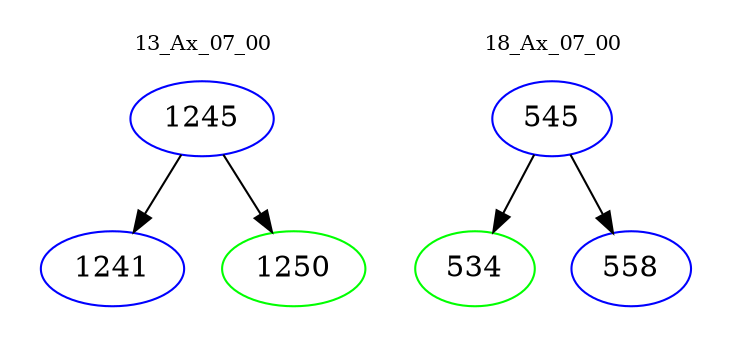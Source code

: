 digraph{
subgraph cluster_0 {
color = white
label = "13_Ax_07_00";
fontsize=10;
T0_1245 [label="1245", color="blue"]
T0_1245 -> T0_1241 [color="black"]
T0_1241 [label="1241", color="blue"]
T0_1245 -> T0_1250 [color="black"]
T0_1250 [label="1250", color="green"]
}
subgraph cluster_1 {
color = white
label = "18_Ax_07_00";
fontsize=10;
T1_545 [label="545", color="blue"]
T1_545 -> T1_534 [color="black"]
T1_534 [label="534", color="green"]
T1_545 -> T1_558 [color="black"]
T1_558 [label="558", color="blue"]
}
}
